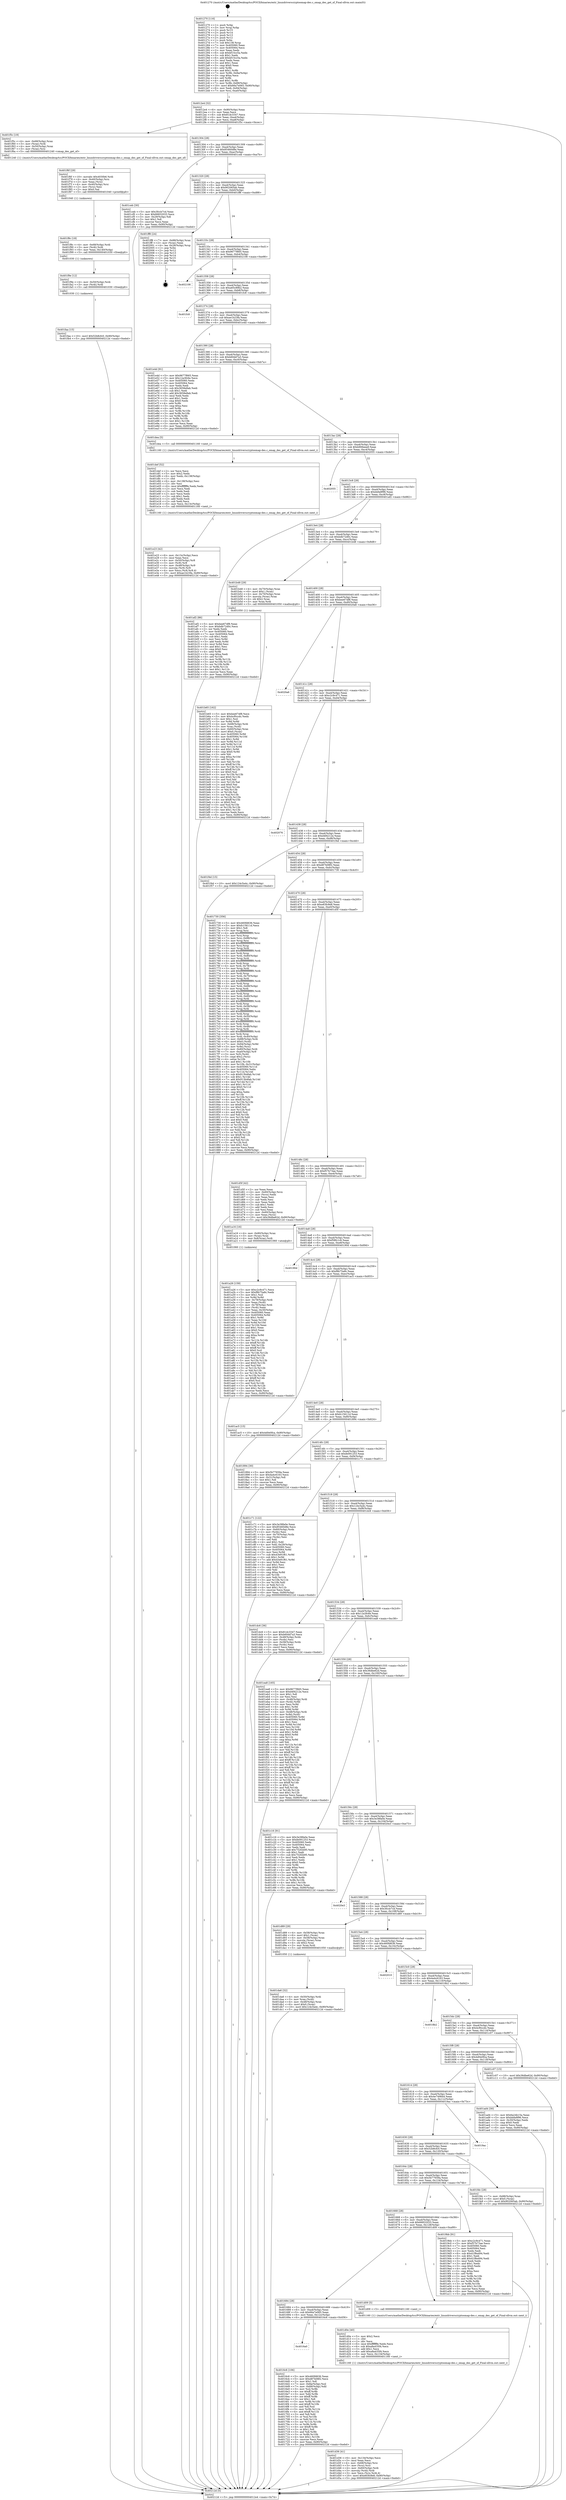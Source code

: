 digraph "0x401270" {
  label = "0x401270 (/mnt/c/Users/mathe/Desktop/tcc/POCII/binaries/extr_linuxdriverscryptoomap-des.c_omap_des_get_of_Final-ollvm.out::main(0))"
  labelloc = "t"
  node[shape=record]

  Entry [label="",width=0.3,height=0.3,shape=circle,fillcolor=black,style=filled]
  "0x4012e4" [label="{
     0x4012e4 [32]\l
     | [instrs]\l
     &nbsp;&nbsp;0x4012e4 \<+6\>: mov -0x90(%rbp),%eax\l
     &nbsp;&nbsp;0x4012ea \<+2\>: mov %eax,%ecx\l
     &nbsp;&nbsp;0x4012ec \<+6\>: sub $0x81dc3347,%ecx\l
     &nbsp;&nbsp;0x4012f2 \<+6\>: mov %eax,-0xa4(%rbp)\l
     &nbsp;&nbsp;0x4012f8 \<+6\>: mov %ecx,-0xa8(%rbp)\l
     &nbsp;&nbsp;0x4012fe \<+6\>: je 0000000000401f5c \<main+0xcec\>\l
  }"]
  "0x401f5c" [label="{
     0x401f5c [19]\l
     | [instrs]\l
     &nbsp;&nbsp;0x401f5c \<+4\>: mov -0x68(%rbp),%rax\l
     &nbsp;&nbsp;0x401f60 \<+3\>: mov (%rax),%rdi\l
     &nbsp;&nbsp;0x401f63 \<+4\>: mov -0x50(%rbp),%rax\l
     &nbsp;&nbsp;0x401f67 \<+3\>: mov (%rax),%rsi\l
     &nbsp;&nbsp;0x401f6a \<+5\>: call 0000000000401240 \<omap_des_get_of\>\l
     | [calls]\l
     &nbsp;&nbsp;0x401240 \{1\} (/mnt/c/Users/mathe/Desktop/tcc/POCII/binaries/extr_linuxdriverscryptoomap-des.c_omap_des_get_of_Final-ollvm.out::omap_des_get_of)\l
  }"]
  "0x401304" [label="{
     0x401304 [28]\l
     | [instrs]\l
     &nbsp;&nbsp;0x401304 \<+5\>: jmp 0000000000401309 \<main+0x99\>\l
     &nbsp;&nbsp;0x401309 \<+6\>: mov -0xa4(%rbp),%eax\l
     &nbsp;&nbsp;0x40130f \<+5\>: sub $0x85460d8e,%eax\l
     &nbsp;&nbsp;0x401314 \<+6\>: mov %eax,-0xac(%rbp)\l
     &nbsp;&nbsp;0x40131a \<+6\>: je 0000000000401ceb \<main+0xa7b\>\l
  }"]
  Exit [label="",width=0.3,height=0.3,shape=circle,fillcolor=black,style=filled,peripheries=2]
  "0x401ceb" [label="{
     0x401ceb [30]\l
     | [instrs]\l
     &nbsp;&nbsp;0x401ceb \<+5\>: mov $0x3fccb7cd,%eax\l
     &nbsp;&nbsp;0x401cf0 \<+5\>: mov $0x66832033,%ecx\l
     &nbsp;&nbsp;0x401cf5 \<+3\>: mov -0x29(%rbp),%dl\l
     &nbsp;&nbsp;0x401cf8 \<+3\>: test $0x1,%dl\l
     &nbsp;&nbsp;0x401cfb \<+3\>: cmovne %ecx,%eax\l
     &nbsp;&nbsp;0x401cfe \<+6\>: mov %eax,-0x90(%rbp)\l
     &nbsp;&nbsp;0x401d04 \<+5\>: jmp 000000000040212d \<main+0xebd\>\l
  }"]
  "0x401320" [label="{
     0x401320 [28]\l
     | [instrs]\l
     &nbsp;&nbsp;0x401320 \<+5\>: jmp 0000000000401325 \<main+0xb5\>\l
     &nbsp;&nbsp;0x401325 \<+6\>: mov -0xa4(%rbp),%eax\l
     &nbsp;&nbsp;0x40132b \<+5\>: sub $0x902065ab,%eax\l
     &nbsp;&nbsp;0x401330 \<+6\>: mov %eax,-0xb0(%rbp)\l
     &nbsp;&nbsp;0x401336 \<+6\>: je 0000000000401ff8 \<main+0xd88\>\l
  }"]
  "0x401faa" [label="{
     0x401faa [15]\l
     | [instrs]\l
     &nbsp;&nbsp;0x401faa \<+10\>: movl $0x52b8cfc0,-0x90(%rbp)\l
     &nbsp;&nbsp;0x401fb4 \<+5\>: jmp 000000000040212d \<main+0xebd\>\l
  }"]
  "0x401ff8" [label="{
     0x401ff8 [24]\l
     | [instrs]\l
     &nbsp;&nbsp;0x401ff8 \<+7\>: mov -0x88(%rbp),%rax\l
     &nbsp;&nbsp;0x401fff \<+2\>: mov (%rax),%eax\l
     &nbsp;&nbsp;0x402001 \<+4\>: lea -0x28(%rbp),%rsp\l
     &nbsp;&nbsp;0x402005 \<+1\>: pop %rbx\l
     &nbsp;&nbsp;0x402006 \<+2\>: pop %r12\l
     &nbsp;&nbsp;0x402008 \<+2\>: pop %r13\l
     &nbsp;&nbsp;0x40200a \<+2\>: pop %r14\l
     &nbsp;&nbsp;0x40200c \<+2\>: pop %r15\l
     &nbsp;&nbsp;0x40200e \<+1\>: pop %rbp\l
     &nbsp;&nbsp;0x40200f \<+1\>: ret\l
  }"]
  "0x40133c" [label="{
     0x40133c [28]\l
     | [instrs]\l
     &nbsp;&nbsp;0x40133c \<+5\>: jmp 0000000000401341 \<main+0xd1\>\l
     &nbsp;&nbsp;0x401341 \<+6\>: mov -0xa4(%rbp),%eax\l
     &nbsp;&nbsp;0x401347 \<+5\>: sub $0x9677f665,%eax\l
     &nbsp;&nbsp;0x40134c \<+6\>: mov %eax,-0xb4(%rbp)\l
     &nbsp;&nbsp;0x401352 \<+6\>: je 0000000000402108 \<main+0xe98\>\l
  }"]
  "0x401f9e" [label="{
     0x401f9e [12]\l
     | [instrs]\l
     &nbsp;&nbsp;0x401f9e \<+4\>: mov -0x50(%rbp),%rdi\l
     &nbsp;&nbsp;0x401fa2 \<+3\>: mov (%rdi),%rdi\l
     &nbsp;&nbsp;0x401fa5 \<+5\>: call 0000000000401030 \<free@plt\>\l
     | [calls]\l
     &nbsp;&nbsp;0x401030 \{1\} (unknown)\l
  }"]
  "0x402108" [label="{
     0x402108\l
  }", style=dashed]
  "0x401358" [label="{
     0x401358 [28]\l
     | [instrs]\l
     &nbsp;&nbsp;0x401358 \<+5\>: jmp 000000000040135d \<main+0xed\>\l
     &nbsp;&nbsp;0x40135d \<+6\>: mov -0xa4(%rbp),%eax\l
     &nbsp;&nbsp;0x401363 \<+5\>: sub $0xa65c89b2,%eax\l
     &nbsp;&nbsp;0x401368 \<+6\>: mov %eax,-0xb8(%rbp)\l
     &nbsp;&nbsp;0x40136e \<+6\>: je 0000000000401fc8 \<main+0xd58\>\l
  }"]
  "0x401f8c" [label="{
     0x401f8c [18]\l
     | [instrs]\l
     &nbsp;&nbsp;0x401f8c \<+4\>: mov -0x68(%rbp),%rdi\l
     &nbsp;&nbsp;0x401f90 \<+3\>: mov (%rdi),%rdi\l
     &nbsp;&nbsp;0x401f93 \<+6\>: mov %eax,-0x140(%rbp)\l
     &nbsp;&nbsp;0x401f99 \<+5\>: call 0000000000401030 \<free@plt\>\l
     | [calls]\l
     &nbsp;&nbsp;0x401030 \{1\} (unknown)\l
  }"]
  "0x401fc8" [label="{
     0x401fc8\l
  }", style=dashed]
  "0x401374" [label="{
     0x401374 [28]\l
     | [instrs]\l
     &nbsp;&nbsp;0x401374 \<+5\>: jmp 0000000000401379 \<main+0x109\>\l
     &nbsp;&nbsp;0x401379 \<+6\>: mov -0xa4(%rbp),%eax\l
     &nbsp;&nbsp;0x40137f \<+5\>: sub $0xae1b23fa,%eax\l
     &nbsp;&nbsp;0x401384 \<+6\>: mov %eax,-0xbc(%rbp)\l
     &nbsp;&nbsp;0x40138a \<+6\>: je 0000000000401e4d \<main+0xbdd\>\l
  }"]
  "0x401f6f" [label="{
     0x401f6f [29]\l
     | [instrs]\l
     &nbsp;&nbsp;0x401f6f \<+10\>: movabs $0x4030b6,%rdi\l
     &nbsp;&nbsp;0x401f79 \<+4\>: mov -0x40(%rbp),%rsi\l
     &nbsp;&nbsp;0x401f7d \<+2\>: mov %eax,(%rsi)\l
     &nbsp;&nbsp;0x401f7f \<+4\>: mov -0x40(%rbp),%rsi\l
     &nbsp;&nbsp;0x401f83 \<+2\>: mov (%rsi),%esi\l
     &nbsp;&nbsp;0x401f85 \<+2\>: mov $0x0,%al\l
     &nbsp;&nbsp;0x401f87 \<+5\>: call 0000000000401040 \<printf@plt\>\l
     | [calls]\l
     &nbsp;&nbsp;0x401040 \{1\} (unknown)\l
  }"]
  "0x401e4d" [label="{
     0x401e4d [91]\l
     | [instrs]\l
     &nbsp;&nbsp;0x401e4d \<+5\>: mov $0x9677f665,%eax\l
     &nbsp;&nbsp;0x401e52 \<+5\>: mov $0x12a3fc6e,%ecx\l
     &nbsp;&nbsp;0x401e57 \<+7\>: mov 0x405060,%edx\l
     &nbsp;&nbsp;0x401e5e \<+7\>: mov 0x405064,%esi\l
     &nbsp;&nbsp;0x401e65 \<+2\>: mov %edx,%edi\l
     &nbsp;&nbsp;0x401e67 \<+6\>: sub $0x3658e8ab,%edi\l
     &nbsp;&nbsp;0x401e6d \<+3\>: sub $0x1,%edi\l
     &nbsp;&nbsp;0x401e70 \<+6\>: add $0x3658e8ab,%edi\l
     &nbsp;&nbsp;0x401e76 \<+3\>: imul %edi,%edx\l
     &nbsp;&nbsp;0x401e79 \<+3\>: and $0x1,%edx\l
     &nbsp;&nbsp;0x401e7c \<+3\>: cmp $0x0,%edx\l
     &nbsp;&nbsp;0x401e7f \<+4\>: sete %r8b\l
     &nbsp;&nbsp;0x401e83 \<+3\>: cmp $0xa,%esi\l
     &nbsp;&nbsp;0x401e86 \<+4\>: setl %r9b\l
     &nbsp;&nbsp;0x401e8a \<+3\>: mov %r8b,%r10b\l
     &nbsp;&nbsp;0x401e8d \<+3\>: and %r9b,%r10b\l
     &nbsp;&nbsp;0x401e90 \<+3\>: xor %r9b,%r8b\l
     &nbsp;&nbsp;0x401e93 \<+3\>: or %r8b,%r10b\l
     &nbsp;&nbsp;0x401e96 \<+4\>: test $0x1,%r10b\l
     &nbsp;&nbsp;0x401e9a \<+3\>: cmovne %ecx,%eax\l
     &nbsp;&nbsp;0x401e9d \<+6\>: mov %eax,-0x90(%rbp)\l
     &nbsp;&nbsp;0x401ea3 \<+5\>: jmp 000000000040212d \<main+0xebd\>\l
  }"]
  "0x401390" [label="{
     0x401390 [28]\l
     | [instrs]\l
     &nbsp;&nbsp;0x401390 \<+5\>: jmp 0000000000401395 \<main+0x125\>\l
     &nbsp;&nbsp;0x401395 \<+6\>: mov -0xa4(%rbp),%eax\l
     &nbsp;&nbsp;0x40139b \<+5\>: sub $0xb60dd7a3,%eax\l
     &nbsp;&nbsp;0x4013a0 \<+6\>: mov %eax,-0xc0(%rbp)\l
     &nbsp;&nbsp;0x4013a6 \<+6\>: je 0000000000401dea \<main+0xb7a\>\l
  }"]
  "0x401e23" [label="{
     0x401e23 [42]\l
     | [instrs]\l
     &nbsp;&nbsp;0x401e23 \<+6\>: mov -0x13c(%rbp),%ecx\l
     &nbsp;&nbsp;0x401e29 \<+3\>: imul %eax,%ecx\l
     &nbsp;&nbsp;0x401e2c \<+4\>: mov -0x50(%rbp),%r8\l
     &nbsp;&nbsp;0x401e30 \<+3\>: mov (%r8),%r8\l
     &nbsp;&nbsp;0x401e33 \<+4\>: mov -0x48(%rbp),%r9\l
     &nbsp;&nbsp;0x401e37 \<+3\>: movslq (%r9),%r9\l
     &nbsp;&nbsp;0x401e3a \<+4\>: mov %ecx,(%r8,%r9,4)\l
     &nbsp;&nbsp;0x401e3e \<+10\>: movl $0xae1b23fa,-0x90(%rbp)\l
     &nbsp;&nbsp;0x401e48 \<+5\>: jmp 000000000040212d \<main+0xebd\>\l
  }"]
  "0x401dea" [label="{
     0x401dea [5]\l
     | [instrs]\l
     &nbsp;&nbsp;0x401dea \<+5\>: call 0000000000401160 \<next_i\>\l
     | [calls]\l
     &nbsp;&nbsp;0x401160 \{1\} (/mnt/c/Users/mathe/Desktop/tcc/POCII/binaries/extr_linuxdriverscryptoomap-des.c_omap_des_get_of_Final-ollvm.out::next_i)\l
  }"]
  "0x4013ac" [label="{
     0x4013ac [28]\l
     | [instrs]\l
     &nbsp;&nbsp;0x4013ac \<+5\>: jmp 00000000004013b1 \<main+0x141\>\l
     &nbsp;&nbsp;0x4013b1 \<+6\>: mov -0xa4(%rbp),%eax\l
     &nbsp;&nbsp;0x4013b7 \<+5\>: sub $0xb906eea9,%eax\l
     &nbsp;&nbsp;0x4013bc \<+6\>: mov %eax,-0xc4(%rbp)\l
     &nbsp;&nbsp;0x4013c2 \<+6\>: je 0000000000402055 \<main+0xde5\>\l
  }"]
  "0x401def" [label="{
     0x401def [52]\l
     | [instrs]\l
     &nbsp;&nbsp;0x401def \<+2\>: xor %ecx,%ecx\l
     &nbsp;&nbsp;0x401df1 \<+5\>: mov $0x2,%edx\l
     &nbsp;&nbsp;0x401df6 \<+6\>: mov %edx,-0x138(%rbp)\l
     &nbsp;&nbsp;0x401dfc \<+1\>: cltd\l
     &nbsp;&nbsp;0x401dfd \<+6\>: mov -0x138(%rbp),%esi\l
     &nbsp;&nbsp;0x401e03 \<+2\>: idiv %esi\l
     &nbsp;&nbsp;0x401e05 \<+6\>: imul $0xfffffffe,%edx,%edx\l
     &nbsp;&nbsp;0x401e0b \<+2\>: mov %ecx,%edi\l
     &nbsp;&nbsp;0x401e0d \<+2\>: sub %edx,%edi\l
     &nbsp;&nbsp;0x401e0f \<+2\>: mov %ecx,%edx\l
     &nbsp;&nbsp;0x401e11 \<+3\>: sub $0x1,%edx\l
     &nbsp;&nbsp;0x401e14 \<+2\>: add %edx,%edi\l
     &nbsp;&nbsp;0x401e16 \<+2\>: sub %edi,%ecx\l
     &nbsp;&nbsp;0x401e18 \<+6\>: mov %ecx,-0x13c(%rbp)\l
     &nbsp;&nbsp;0x401e1e \<+5\>: call 0000000000401160 \<next_i\>\l
     | [calls]\l
     &nbsp;&nbsp;0x401160 \{1\} (/mnt/c/Users/mathe/Desktop/tcc/POCII/binaries/extr_linuxdriverscryptoomap-des.c_omap_des_get_of_Final-ollvm.out::next_i)\l
  }"]
  "0x402055" [label="{
     0x402055\l
  }", style=dashed]
  "0x4013c8" [label="{
     0x4013c8 [28]\l
     | [instrs]\l
     &nbsp;&nbsp;0x4013c8 \<+5\>: jmp 00000000004013cd \<main+0x15d\>\l
     &nbsp;&nbsp;0x4013cd \<+6\>: mov -0xa4(%rbp),%eax\l
     &nbsp;&nbsp;0x4013d3 \<+5\>: sub $0xbbfa9f96,%eax\l
     &nbsp;&nbsp;0x4013d8 \<+6\>: mov %eax,-0xc8(%rbp)\l
     &nbsp;&nbsp;0x4013de \<+6\>: je 0000000000401af2 \<main+0x882\>\l
  }"]
  "0x401da6" [label="{
     0x401da6 [32]\l
     | [instrs]\l
     &nbsp;&nbsp;0x401da6 \<+4\>: mov -0x50(%rbp),%rdi\l
     &nbsp;&nbsp;0x401daa \<+3\>: mov %rax,(%rdi)\l
     &nbsp;&nbsp;0x401dad \<+4\>: mov -0x48(%rbp),%rax\l
     &nbsp;&nbsp;0x401db1 \<+6\>: movl $0x0,(%rax)\l
     &nbsp;&nbsp;0x401db7 \<+10\>: movl $0x124c5a4c,-0x90(%rbp)\l
     &nbsp;&nbsp;0x401dc1 \<+5\>: jmp 000000000040212d \<main+0xebd\>\l
  }"]
  "0x401af2" [label="{
     0x401af2 [86]\l
     | [instrs]\l
     &nbsp;&nbsp;0x401af2 \<+5\>: mov $0xbee67df8,%eax\l
     &nbsp;&nbsp;0x401af7 \<+5\>: mov $0xbdb72d0c,%ecx\l
     &nbsp;&nbsp;0x401afc \<+2\>: xor %edx,%edx\l
     &nbsp;&nbsp;0x401afe \<+7\>: mov 0x405060,%esi\l
     &nbsp;&nbsp;0x401b05 \<+7\>: mov 0x405064,%edi\l
     &nbsp;&nbsp;0x401b0c \<+3\>: sub $0x1,%edx\l
     &nbsp;&nbsp;0x401b0f \<+3\>: mov %esi,%r8d\l
     &nbsp;&nbsp;0x401b12 \<+3\>: add %edx,%r8d\l
     &nbsp;&nbsp;0x401b15 \<+4\>: imul %r8d,%esi\l
     &nbsp;&nbsp;0x401b19 \<+3\>: and $0x1,%esi\l
     &nbsp;&nbsp;0x401b1c \<+3\>: cmp $0x0,%esi\l
     &nbsp;&nbsp;0x401b1f \<+4\>: sete %r9b\l
     &nbsp;&nbsp;0x401b23 \<+3\>: cmp $0xa,%edi\l
     &nbsp;&nbsp;0x401b26 \<+4\>: setl %r10b\l
     &nbsp;&nbsp;0x401b2a \<+3\>: mov %r9b,%r11b\l
     &nbsp;&nbsp;0x401b2d \<+3\>: and %r10b,%r11b\l
     &nbsp;&nbsp;0x401b30 \<+3\>: xor %r10b,%r9b\l
     &nbsp;&nbsp;0x401b33 \<+3\>: or %r9b,%r11b\l
     &nbsp;&nbsp;0x401b36 \<+4\>: test $0x1,%r11b\l
     &nbsp;&nbsp;0x401b3a \<+3\>: cmovne %ecx,%eax\l
     &nbsp;&nbsp;0x401b3d \<+6\>: mov %eax,-0x90(%rbp)\l
     &nbsp;&nbsp;0x401b43 \<+5\>: jmp 000000000040212d \<main+0xebd\>\l
  }"]
  "0x4013e4" [label="{
     0x4013e4 [28]\l
     | [instrs]\l
     &nbsp;&nbsp;0x4013e4 \<+5\>: jmp 00000000004013e9 \<main+0x179\>\l
     &nbsp;&nbsp;0x4013e9 \<+6\>: mov -0xa4(%rbp),%eax\l
     &nbsp;&nbsp;0x4013ef \<+5\>: sub $0xbdb72d0c,%eax\l
     &nbsp;&nbsp;0x4013f4 \<+6\>: mov %eax,-0xcc(%rbp)\l
     &nbsp;&nbsp;0x4013fa \<+6\>: je 0000000000401b48 \<main+0x8d8\>\l
  }"]
  "0x401d36" [label="{
     0x401d36 [41]\l
     | [instrs]\l
     &nbsp;&nbsp;0x401d36 \<+6\>: mov -0x134(%rbp),%ecx\l
     &nbsp;&nbsp;0x401d3c \<+3\>: imul %eax,%ecx\l
     &nbsp;&nbsp;0x401d3f \<+4\>: mov -0x68(%rbp),%rsi\l
     &nbsp;&nbsp;0x401d43 \<+3\>: mov (%rsi),%rsi\l
     &nbsp;&nbsp;0x401d46 \<+4\>: mov -0x60(%rbp),%rdi\l
     &nbsp;&nbsp;0x401d4a \<+3\>: movslq (%rdi),%rdi\l
     &nbsp;&nbsp;0x401d4d \<+3\>: mov %ecx,(%rsi,%rdi,4)\l
     &nbsp;&nbsp;0x401d50 \<+10\>: movl $0xe83fc8e8,-0x90(%rbp)\l
     &nbsp;&nbsp;0x401d5a \<+5\>: jmp 000000000040212d \<main+0xebd\>\l
  }"]
  "0x401b48" [label="{
     0x401b48 [29]\l
     | [instrs]\l
     &nbsp;&nbsp;0x401b48 \<+4\>: mov -0x70(%rbp),%rax\l
     &nbsp;&nbsp;0x401b4c \<+6\>: movl $0x1,(%rax)\l
     &nbsp;&nbsp;0x401b52 \<+4\>: mov -0x70(%rbp),%rax\l
     &nbsp;&nbsp;0x401b56 \<+3\>: movslq (%rax),%rax\l
     &nbsp;&nbsp;0x401b59 \<+4\>: shl $0x2,%rax\l
     &nbsp;&nbsp;0x401b5d \<+3\>: mov %rax,%rdi\l
     &nbsp;&nbsp;0x401b60 \<+5\>: call 0000000000401050 \<malloc@plt\>\l
     | [calls]\l
     &nbsp;&nbsp;0x401050 \{1\} (unknown)\l
  }"]
  "0x401400" [label="{
     0x401400 [28]\l
     | [instrs]\l
     &nbsp;&nbsp;0x401400 \<+5\>: jmp 0000000000401405 \<main+0x195\>\l
     &nbsp;&nbsp;0x401405 \<+6\>: mov -0xa4(%rbp),%eax\l
     &nbsp;&nbsp;0x40140b \<+5\>: sub $0xbee67df8,%eax\l
     &nbsp;&nbsp;0x401410 \<+6\>: mov %eax,-0xd0(%rbp)\l
     &nbsp;&nbsp;0x401416 \<+6\>: je 00000000004020a6 \<main+0xe36\>\l
  }"]
  "0x401d0e" [label="{
     0x401d0e [40]\l
     | [instrs]\l
     &nbsp;&nbsp;0x401d0e \<+5\>: mov $0x2,%ecx\l
     &nbsp;&nbsp;0x401d13 \<+1\>: cltd\l
     &nbsp;&nbsp;0x401d14 \<+2\>: idiv %ecx\l
     &nbsp;&nbsp;0x401d16 \<+6\>: imul $0xfffffffe,%edx,%ecx\l
     &nbsp;&nbsp;0x401d1c \<+6\>: sub $0xa8a435f4,%ecx\l
     &nbsp;&nbsp;0x401d22 \<+3\>: add $0x1,%ecx\l
     &nbsp;&nbsp;0x401d25 \<+6\>: add $0xa8a435f4,%ecx\l
     &nbsp;&nbsp;0x401d2b \<+6\>: mov %ecx,-0x134(%rbp)\l
     &nbsp;&nbsp;0x401d31 \<+5\>: call 0000000000401160 \<next_i\>\l
     | [calls]\l
     &nbsp;&nbsp;0x401160 \{1\} (/mnt/c/Users/mathe/Desktop/tcc/POCII/binaries/extr_linuxdriverscryptoomap-des.c_omap_des_get_of_Final-ollvm.out::next_i)\l
  }"]
  "0x4020a6" [label="{
     0x4020a6\l
  }", style=dashed]
  "0x40141c" [label="{
     0x40141c [28]\l
     | [instrs]\l
     &nbsp;&nbsp;0x40141c \<+5\>: jmp 0000000000401421 \<main+0x1b1\>\l
     &nbsp;&nbsp;0x401421 \<+6\>: mov -0xa4(%rbp),%eax\l
     &nbsp;&nbsp;0x401427 \<+5\>: sub $0xc2c9c471,%eax\l
     &nbsp;&nbsp;0x40142c \<+6\>: mov %eax,-0xd4(%rbp)\l
     &nbsp;&nbsp;0x401432 \<+6\>: je 0000000000402076 \<main+0xe06\>\l
  }"]
  "0x401b65" [label="{
     0x401b65 [162]\l
     | [instrs]\l
     &nbsp;&nbsp;0x401b65 \<+5\>: mov $0xbee67df8,%ecx\l
     &nbsp;&nbsp;0x401b6a \<+5\>: mov $0x4cf0ccdc,%edx\l
     &nbsp;&nbsp;0x401b6f \<+3\>: mov $0x1,%sil\l
     &nbsp;&nbsp;0x401b72 \<+3\>: xor %r8d,%r8d\l
     &nbsp;&nbsp;0x401b75 \<+4\>: mov -0x68(%rbp),%rdi\l
     &nbsp;&nbsp;0x401b79 \<+3\>: mov %rax,(%rdi)\l
     &nbsp;&nbsp;0x401b7c \<+4\>: mov -0x60(%rbp),%rax\l
     &nbsp;&nbsp;0x401b80 \<+6\>: movl $0x0,(%rax)\l
     &nbsp;&nbsp;0x401b86 \<+8\>: mov 0x405060,%r9d\l
     &nbsp;&nbsp;0x401b8e \<+8\>: mov 0x405064,%r10d\l
     &nbsp;&nbsp;0x401b96 \<+4\>: sub $0x1,%r8d\l
     &nbsp;&nbsp;0x401b9a \<+3\>: mov %r9d,%r11d\l
     &nbsp;&nbsp;0x401b9d \<+3\>: add %r8d,%r11d\l
     &nbsp;&nbsp;0x401ba0 \<+4\>: imul %r11d,%r9d\l
     &nbsp;&nbsp;0x401ba4 \<+4\>: and $0x1,%r9d\l
     &nbsp;&nbsp;0x401ba8 \<+4\>: cmp $0x0,%r9d\l
     &nbsp;&nbsp;0x401bac \<+3\>: sete %bl\l
     &nbsp;&nbsp;0x401baf \<+4\>: cmp $0xa,%r10d\l
     &nbsp;&nbsp;0x401bb3 \<+4\>: setl %r14b\l
     &nbsp;&nbsp;0x401bb7 \<+3\>: mov %bl,%r15b\l
     &nbsp;&nbsp;0x401bba \<+4\>: xor $0xff,%r15b\l
     &nbsp;&nbsp;0x401bbe \<+3\>: mov %r14b,%r12b\l
     &nbsp;&nbsp;0x401bc1 \<+4\>: xor $0xff,%r12b\l
     &nbsp;&nbsp;0x401bc5 \<+4\>: xor $0x0,%sil\l
     &nbsp;&nbsp;0x401bc9 \<+3\>: mov %r15b,%r13b\l
     &nbsp;&nbsp;0x401bcc \<+4\>: and $0x0,%r13b\l
     &nbsp;&nbsp;0x401bd0 \<+3\>: and %sil,%bl\l
     &nbsp;&nbsp;0x401bd3 \<+3\>: mov %r12b,%al\l
     &nbsp;&nbsp;0x401bd6 \<+2\>: and $0x0,%al\l
     &nbsp;&nbsp;0x401bd8 \<+3\>: and %sil,%r14b\l
     &nbsp;&nbsp;0x401bdb \<+3\>: or %bl,%r13b\l
     &nbsp;&nbsp;0x401bde \<+3\>: or %r14b,%al\l
     &nbsp;&nbsp;0x401be1 \<+3\>: xor %al,%r13b\l
     &nbsp;&nbsp;0x401be4 \<+3\>: or %r12b,%r15b\l
     &nbsp;&nbsp;0x401be7 \<+4\>: xor $0xff,%r15b\l
     &nbsp;&nbsp;0x401beb \<+4\>: or $0x0,%sil\l
     &nbsp;&nbsp;0x401bef \<+3\>: and %sil,%r15b\l
     &nbsp;&nbsp;0x401bf2 \<+3\>: or %r15b,%r13b\l
     &nbsp;&nbsp;0x401bf5 \<+4\>: test $0x1,%r13b\l
     &nbsp;&nbsp;0x401bf9 \<+3\>: cmovne %edx,%ecx\l
     &nbsp;&nbsp;0x401bfc \<+6\>: mov %ecx,-0x90(%rbp)\l
     &nbsp;&nbsp;0x401c02 \<+5\>: jmp 000000000040212d \<main+0xebd\>\l
  }"]
  "0x402076" [label="{
     0x402076\l
  }", style=dashed]
  "0x401438" [label="{
     0x401438 [28]\l
     | [instrs]\l
     &nbsp;&nbsp;0x401438 \<+5\>: jmp 000000000040143d \<main+0x1cd\>\l
     &nbsp;&nbsp;0x40143d \<+6\>: mov -0xa4(%rbp),%eax\l
     &nbsp;&nbsp;0x401443 \<+5\>: sub $0xd4f4212e,%eax\l
     &nbsp;&nbsp;0x401448 \<+6\>: mov %eax,-0xd8(%rbp)\l
     &nbsp;&nbsp;0x40144e \<+6\>: je 0000000000401f4d \<main+0xcdd\>\l
  }"]
  "0x401a26" [label="{
     0x401a26 [159]\l
     | [instrs]\l
     &nbsp;&nbsp;0x401a26 \<+5\>: mov $0xc2c9c471,%ecx\l
     &nbsp;&nbsp;0x401a2b \<+5\>: mov $0xf8b75a8c,%edx\l
     &nbsp;&nbsp;0x401a30 \<+3\>: mov $0x1,%sil\l
     &nbsp;&nbsp;0x401a33 \<+3\>: xor %r8d,%r8d\l
     &nbsp;&nbsp;0x401a36 \<+4\>: mov -0x78(%rbp),%rdi\l
     &nbsp;&nbsp;0x401a3a \<+2\>: mov %eax,(%rdi)\l
     &nbsp;&nbsp;0x401a3c \<+4\>: mov -0x78(%rbp),%rdi\l
     &nbsp;&nbsp;0x401a40 \<+2\>: mov (%rdi),%eax\l
     &nbsp;&nbsp;0x401a42 \<+3\>: mov %eax,-0x30(%rbp)\l
     &nbsp;&nbsp;0x401a45 \<+7\>: mov 0x405060,%eax\l
     &nbsp;&nbsp;0x401a4c \<+8\>: mov 0x405064,%r9d\l
     &nbsp;&nbsp;0x401a54 \<+4\>: sub $0x1,%r8d\l
     &nbsp;&nbsp;0x401a58 \<+3\>: mov %eax,%r10d\l
     &nbsp;&nbsp;0x401a5b \<+3\>: add %r8d,%r10d\l
     &nbsp;&nbsp;0x401a5e \<+4\>: imul %r10d,%eax\l
     &nbsp;&nbsp;0x401a62 \<+3\>: and $0x1,%eax\l
     &nbsp;&nbsp;0x401a65 \<+3\>: cmp $0x0,%eax\l
     &nbsp;&nbsp;0x401a68 \<+4\>: sete %r11b\l
     &nbsp;&nbsp;0x401a6c \<+4\>: cmp $0xa,%r9d\l
     &nbsp;&nbsp;0x401a70 \<+3\>: setl %bl\l
     &nbsp;&nbsp;0x401a73 \<+3\>: mov %r11b,%r14b\l
     &nbsp;&nbsp;0x401a76 \<+4\>: xor $0xff,%r14b\l
     &nbsp;&nbsp;0x401a7a \<+3\>: mov %bl,%r15b\l
     &nbsp;&nbsp;0x401a7d \<+4\>: xor $0xff,%r15b\l
     &nbsp;&nbsp;0x401a81 \<+4\>: xor $0x0,%sil\l
     &nbsp;&nbsp;0x401a85 \<+3\>: mov %r14b,%r12b\l
     &nbsp;&nbsp;0x401a88 \<+4\>: and $0x0,%r12b\l
     &nbsp;&nbsp;0x401a8c \<+3\>: and %sil,%r11b\l
     &nbsp;&nbsp;0x401a8f \<+3\>: mov %r15b,%r13b\l
     &nbsp;&nbsp;0x401a92 \<+4\>: and $0x0,%r13b\l
     &nbsp;&nbsp;0x401a96 \<+3\>: and %sil,%bl\l
     &nbsp;&nbsp;0x401a99 \<+3\>: or %r11b,%r12b\l
     &nbsp;&nbsp;0x401a9c \<+3\>: or %bl,%r13b\l
     &nbsp;&nbsp;0x401a9f \<+3\>: xor %r13b,%r12b\l
     &nbsp;&nbsp;0x401aa2 \<+3\>: or %r15b,%r14b\l
     &nbsp;&nbsp;0x401aa5 \<+4\>: xor $0xff,%r14b\l
     &nbsp;&nbsp;0x401aa9 \<+4\>: or $0x0,%sil\l
     &nbsp;&nbsp;0x401aad \<+3\>: and %sil,%r14b\l
     &nbsp;&nbsp;0x401ab0 \<+3\>: or %r14b,%r12b\l
     &nbsp;&nbsp;0x401ab3 \<+4\>: test $0x1,%r12b\l
     &nbsp;&nbsp;0x401ab7 \<+3\>: cmovne %edx,%ecx\l
     &nbsp;&nbsp;0x401aba \<+6\>: mov %ecx,-0x90(%rbp)\l
     &nbsp;&nbsp;0x401ac0 \<+5\>: jmp 000000000040212d \<main+0xebd\>\l
  }"]
  "0x401f4d" [label="{
     0x401f4d [15]\l
     | [instrs]\l
     &nbsp;&nbsp;0x401f4d \<+10\>: movl $0x124c5a4c,-0x90(%rbp)\l
     &nbsp;&nbsp;0x401f57 \<+5\>: jmp 000000000040212d \<main+0xebd\>\l
  }"]
  "0x401454" [label="{
     0x401454 [28]\l
     | [instrs]\l
     &nbsp;&nbsp;0x401454 \<+5\>: jmp 0000000000401459 \<main+0x1e9\>\l
     &nbsp;&nbsp;0x401459 \<+6\>: mov -0xa4(%rbp),%eax\l
     &nbsp;&nbsp;0x40145f \<+5\>: sub $0xd87b08f2,%eax\l
     &nbsp;&nbsp;0x401464 \<+6\>: mov %eax,-0xdc(%rbp)\l
     &nbsp;&nbsp;0x40146a \<+6\>: je 0000000000401730 \<main+0x4c0\>\l
  }"]
  "0x401270" [label="{
     0x401270 [116]\l
     | [instrs]\l
     &nbsp;&nbsp;0x401270 \<+1\>: push %rbp\l
     &nbsp;&nbsp;0x401271 \<+3\>: mov %rsp,%rbp\l
     &nbsp;&nbsp;0x401274 \<+2\>: push %r15\l
     &nbsp;&nbsp;0x401276 \<+2\>: push %r14\l
     &nbsp;&nbsp;0x401278 \<+2\>: push %r13\l
     &nbsp;&nbsp;0x40127a \<+2\>: push %r12\l
     &nbsp;&nbsp;0x40127c \<+1\>: push %rbx\l
     &nbsp;&nbsp;0x40127d \<+7\>: sub $0x138,%rsp\l
     &nbsp;&nbsp;0x401284 \<+7\>: mov 0x405060,%eax\l
     &nbsp;&nbsp;0x40128b \<+7\>: mov 0x405064,%ecx\l
     &nbsp;&nbsp;0x401292 \<+2\>: mov %eax,%edx\l
     &nbsp;&nbsp;0x401294 \<+6\>: sub $0xbf15cc5a,%edx\l
     &nbsp;&nbsp;0x40129a \<+3\>: sub $0x1,%edx\l
     &nbsp;&nbsp;0x40129d \<+6\>: add $0xbf15cc5a,%edx\l
     &nbsp;&nbsp;0x4012a3 \<+3\>: imul %edx,%eax\l
     &nbsp;&nbsp;0x4012a6 \<+3\>: and $0x1,%eax\l
     &nbsp;&nbsp;0x4012a9 \<+3\>: cmp $0x0,%eax\l
     &nbsp;&nbsp;0x4012ac \<+4\>: sete %r8b\l
     &nbsp;&nbsp;0x4012b0 \<+4\>: and $0x1,%r8b\l
     &nbsp;&nbsp;0x4012b4 \<+7\>: mov %r8b,-0x8a(%rbp)\l
     &nbsp;&nbsp;0x4012bb \<+3\>: cmp $0xa,%ecx\l
     &nbsp;&nbsp;0x4012be \<+4\>: setl %r8b\l
     &nbsp;&nbsp;0x4012c2 \<+4\>: and $0x1,%r8b\l
     &nbsp;&nbsp;0x4012c6 \<+7\>: mov %r8b,-0x89(%rbp)\l
     &nbsp;&nbsp;0x4012cd \<+10\>: movl $0x66a7e065,-0x90(%rbp)\l
     &nbsp;&nbsp;0x4012d7 \<+6\>: mov %edi,-0x94(%rbp)\l
     &nbsp;&nbsp;0x4012dd \<+7\>: mov %rsi,-0xa0(%rbp)\l
  }"]
  "0x401730" [label="{
     0x401730 [356]\l
     | [instrs]\l
     &nbsp;&nbsp;0x401730 \<+5\>: mov $0x460fd636,%eax\l
     &nbsp;&nbsp;0x401735 \<+5\>: mov $0xfc15611d,%ecx\l
     &nbsp;&nbsp;0x40173a \<+2\>: mov $0x1,%dl\l
     &nbsp;&nbsp;0x40173c \<+3\>: mov %rsp,%rsi\l
     &nbsp;&nbsp;0x40173f \<+4\>: add $0xfffffffffffffff0,%rsi\l
     &nbsp;&nbsp;0x401743 \<+3\>: mov %rsi,%rsp\l
     &nbsp;&nbsp;0x401746 \<+7\>: mov %rsi,-0x88(%rbp)\l
     &nbsp;&nbsp;0x40174d \<+3\>: mov %rsp,%rsi\l
     &nbsp;&nbsp;0x401750 \<+4\>: add $0xfffffffffffffff0,%rsi\l
     &nbsp;&nbsp;0x401754 \<+3\>: mov %rsi,%rsp\l
     &nbsp;&nbsp;0x401757 \<+3\>: mov %rsp,%rdi\l
     &nbsp;&nbsp;0x40175a \<+4\>: add $0xfffffffffffffff0,%rdi\l
     &nbsp;&nbsp;0x40175e \<+3\>: mov %rdi,%rsp\l
     &nbsp;&nbsp;0x401761 \<+4\>: mov %rdi,-0x80(%rbp)\l
     &nbsp;&nbsp;0x401765 \<+3\>: mov %rsp,%rdi\l
     &nbsp;&nbsp;0x401768 \<+4\>: add $0xfffffffffffffff0,%rdi\l
     &nbsp;&nbsp;0x40176c \<+3\>: mov %rdi,%rsp\l
     &nbsp;&nbsp;0x40176f \<+4\>: mov %rdi,-0x78(%rbp)\l
     &nbsp;&nbsp;0x401773 \<+3\>: mov %rsp,%rdi\l
     &nbsp;&nbsp;0x401776 \<+4\>: add $0xfffffffffffffff0,%rdi\l
     &nbsp;&nbsp;0x40177a \<+3\>: mov %rdi,%rsp\l
     &nbsp;&nbsp;0x40177d \<+4\>: mov %rdi,-0x70(%rbp)\l
     &nbsp;&nbsp;0x401781 \<+3\>: mov %rsp,%rdi\l
     &nbsp;&nbsp;0x401784 \<+4\>: add $0xfffffffffffffff0,%rdi\l
     &nbsp;&nbsp;0x401788 \<+3\>: mov %rdi,%rsp\l
     &nbsp;&nbsp;0x40178b \<+4\>: mov %rdi,-0x68(%rbp)\l
     &nbsp;&nbsp;0x40178f \<+3\>: mov %rsp,%rdi\l
     &nbsp;&nbsp;0x401792 \<+4\>: add $0xfffffffffffffff0,%rdi\l
     &nbsp;&nbsp;0x401796 \<+3\>: mov %rdi,%rsp\l
     &nbsp;&nbsp;0x401799 \<+4\>: mov %rdi,-0x60(%rbp)\l
     &nbsp;&nbsp;0x40179d \<+3\>: mov %rsp,%rdi\l
     &nbsp;&nbsp;0x4017a0 \<+4\>: add $0xfffffffffffffff0,%rdi\l
     &nbsp;&nbsp;0x4017a4 \<+3\>: mov %rdi,%rsp\l
     &nbsp;&nbsp;0x4017a7 \<+4\>: mov %rdi,-0x58(%rbp)\l
     &nbsp;&nbsp;0x4017ab \<+3\>: mov %rsp,%rdi\l
     &nbsp;&nbsp;0x4017ae \<+4\>: add $0xfffffffffffffff0,%rdi\l
     &nbsp;&nbsp;0x4017b2 \<+3\>: mov %rdi,%rsp\l
     &nbsp;&nbsp;0x4017b5 \<+4\>: mov %rdi,-0x50(%rbp)\l
     &nbsp;&nbsp;0x4017b9 \<+3\>: mov %rsp,%rdi\l
     &nbsp;&nbsp;0x4017bc \<+4\>: add $0xfffffffffffffff0,%rdi\l
     &nbsp;&nbsp;0x4017c0 \<+3\>: mov %rdi,%rsp\l
     &nbsp;&nbsp;0x4017c3 \<+4\>: mov %rdi,-0x48(%rbp)\l
     &nbsp;&nbsp;0x4017c7 \<+3\>: mov %rsp,%rdi\l
     &nbsp;&nbsp;0x4017ca \<+4\>: add $0xfffffffffffffff0,%rdi\l
     &nbsp;&nbsp;0x4017ce \<+3\>: mov %rdi,%rsp\l
     &nbsp;&nbsp;0x4017d1 \<+4\>: mov %rdi,-0x40(%rbp)\l
     &nbsp;&nbsp;0x4017d5 \<+7\>: mov -0x88(%rbp),%rdi\l
     &nbsp;&nbsp;0x4017dc \<+6\>: movl $0x0,(%rdi)\l
     &nbsp;&nbsp;0x4017e2 \<+7\>: mov -0x94(%rbp),%r8d\l
     &nbsp;&nbsp;0x4017e9 \<+3\>: mov %r8d,(%rsi)\l
     &nbsp;&nbsp;0x4017ec \<+4\>: mov -0x80(%rbp),%rdi\l
     &nbsp;&nbsp;0x4017f0 \<+7\>: mov -0xa0(%rbp),%r9\l
     &nbsp;&nbsp;0x4017f7 \<+3\>: mov %r9,(%rdi)\l
     &nbsp;&nbsp;0x4017fa \<+3\>: cmpl $0x2,(%rsi)\l
     &nbsp;&nbsp;0x4017fd \<+4\>: setne %r10b\l
     &nbsp;&nbsp;0x401801 \<+4\>: and $0x1,%r10b\l
     &nbsp;&nbsp;0x401805 \<+4\>: mov %r10b,-0x31(%rbp)\l
     &nbsp;&nbsp;0x401809 \<+8\>: mov 0x405060,%r11d\l
     &nbsp;&nbsp;0x401811 \<+7\>: mov 0x405064,%ebx\l
     &nbsp;&nbsp;0x401818 \<+3\>: mov %r11d,%r14d\l
     &nbsp;&nbsp;0x40181b \<+7\>: sub $0x913b4fab,%r14d\l
     &nbsp;&nbsp;0x401822 \<+4\>: sub $0x1,%r14d\l
     &nbsp;&nbsp;0x401826 \<+7\>: add $0x913b4fab,%r14d\l
     &nbsp;&nbsp;0x40182d \<+4\>: imul %r14d,%r11d\l
     &nbsp;&nbsp;0x401831 \<+4\>: and $0x1,%r11d\l
     &nbsp;&nbsp;0x401835 \<+4\>: cmp $0x0,%r11d\l
     &nbsp;&nbsp;0x401839 \<+4\>: sete %r10b\l
     &nbsp;&nbsp;0x40183d \<+3\>: cmp $0xa,%ebx\l
     &nbsp;&nbsp;0x401840 \<+4\>: setl %r15b\l
     &nbsp;&nbsp;0x401844 \<+3\>: mov %r10b,%r12b\l
     &nbsp;&nbsp;0x401847 \<+4\>: xor $0xff,%r12b\l
     &nbsp;&nbsp;0x40184b \<+3\>: mov %r15b,%r13b\l
     &nbsp;&nbsp;0x40184e \<+4\>: xor $0xff,%r13b\l
     &nbsp;&nbsp;0x401852 \<+3\>: xor $0x0,%dl\l
     &nbsp;&nbsp;0x401855 \<+3\>: mov %r12b,%sil\l
     &nbsp;&nbsp;0x401858 \<+4\>: and $0x0,%sil\l
     &nbsp;&nbsp;0x40185c \<+3\>: and %dl,%r10b\l
     &nbsp;&nbsp;0x40185f \<+3\>: mov %r13b,%dil\l
     &nbsp;&nbsp;0x401862 \<+4\>: and $0x0,%dil\l
     &nbsp;&nbsp;0x401866 \<+3\>: and %dl,%r15b\l
     &nbsp;&nbsp;0x401869 \<+3\>: or %r10b,%sil\l
     &nbsp;&nbsp;0x40186c \<+3\>: or %r15b,%dil\l
     &nbsp;&nbsp;0x40186f \<+3\>: xor %dil,%sil\l
     &nbsp;&nbsp;0x401872 \<+3\>: or %r13b,%r12b\l
     &nbsp;&nbsp;0x401875 \<+4\>: xor $0xff,%r12b\l
     &nbsp;&nbsp;0x401879 \<+3\>: or $0x0,%dl\l
     &nbsp;&nbsp;0x40187c \<+3\>: and %dl,%r12b\l
     &nbsp;&nbsp;0x40187f \<+3\>: or %r12b,%sil\l
     &nbsp;&nbsp;0x401882 \<+4\>: test $0x1,%sil\l
     &nbsp;&nbsp;0x401886 \<+3\>: cmovne %ecx,%eax\l
     &nbsp;&nbsp;0x401889 \<+6\>: mov %eax,-0x90(%rbp)\l
     &nbsp;&nbsp;0x40188f \<+5\>: jmp 000000000040212d \<main+0xebd\>\l
  }"]
  "0x401470" [label="{
     0x401470 [28]\l
     | [instrs]\l
     &nbsp;&nbsp;0x401470 \<+5\>: jmp 0000000000401475 \<main+0x205\>\l
     &nbsp;&nbsp;0x401475 \<+6\>: mov -0xa4(%rbp),%eax\l
     &nbsp;&nbsp;0x40147b \<+5\>: sub $0xe83fc8e8,%eax\l
     &nbsp;&nbsp;0x401480 \<+6\>: mov %eax,-0xe0(%rbp)\l
     &nbsp;&nbsp;0x401486 \<+6\>: je 0000000000401d5f \<main+0xaef\>\l
  }"]
  "0x40212d" [label="{
     0x40212d [5]\l
     | [instrs]\l
     &nbsp;&nbsp;0x40212d \<+5\>: jmp 00000000004012e4 \<main+0x74\>\l
  }"]
  "0x401d5f" [label="{
     0x401d5f [42]\l
     | [instrs]\l
     &nbsp;&nbsp;0x401d5f \<+2\>: xor %eax,%eax\l
     &nbsp;&nbsp;0x401d61 \<+4\>: mov -0x60(%rbp),%rcx\l
     &nbsp;&nbsp;0x401d65 \<+2\>: mov (%rcx),%edx\l
     &nbsp;&nbsp;0x401d67 \<+2\>: mov %eax,%esi\l
     &nbsp;&nbsp;0x401d69 \<+2\>: sub %edx,%esi\l
     &nbsp;&nbsp;0x401d6b \<+2\>: mov %eax,%edx\l
     &nbsp;&nbsp;0x401d6d \<+3\>: sub $0x1,%edx\l
     &nbsp;&nbsp;0x401d70 \<+2\>: add %edx,%esi\l
     &nbsp;&nbsp;0x401d72 \<+2\>: sub %esi,%eax\l
     &nbsp;&nbsp;0x401d74 \<+4\>: mov -0x60(%rbp),%rcx\l
     &nbsp;&nbsp;0x401d78 \<+2\>: mov %eax,(%rcx)\l
     &nbsp;&nbsp;0x401d7a \<+10\>: movl $0x36dbe62d,-0x90(%rbp)\l
     &nbsp;&nbsp;0x401d84 \<+5\>: jmp 000000000040212d \<main+0xebd\>\l
  }"]
  "0x40148c" [label="{
     0x40148c [28]\l
     | [instrs]\l
     &nbsp;&nbsp;0x40148c \<+5\>: jmp 0000000000401491 \<main+0x221\>\l
     &nbsp;&nbsp;0x401491 \<+6\>: mov -0xa4(%rbp),%eax\l
     &nbsp;&nbsp;0x401497 \<+5\>: sub $0xf57b73ae,%eax\l
     &nbsp;&nbsp;0x40149c \<+6\>: mov %eax,-0xe4(%rbp)\l
     &nbsp;&nbsp;0x4014a2 \<+6\>: je 0000000000401a16 \<main+0x7a6\>\l
  }"]
  "0x4016a0" [label="{
     0x4016a0\l
  }", style=dashed]
  "0x401a16" [label="{
     0x401a16 [16]\l
     | [instrs]\l
     &nbsp;&nbsp;0x401a16 \<+4\>: mov -0x80(%rbp),%rax\l
     &nbsp;&nbsp;0x401a1a \<+3\>: mov (%rax),%rax\l
     &nbsp;&nbsp;0x401a1d \<+4\>: mov 0x8(%rax),%rdi\l
     &nbsp;&nbsp;0x401a21 \<+5\>: call 0000000000401060 \<atoi@plt\>\l
     | [calls]\l
     &nbsp;&nbsp;0x401060 \{1\} (unknown)\l
  }"]
  "0x4014a8" [label="{
     0x4014a8 [28]\l
     | [instrs]\l
     &nbsp;&nbsp;0x4014a8 \<+5\>: jmp 00000000004014ad \<main+0x23d\>\l
     &nbsp;&nbsp;0x4014ad \<+6\>: mov -0xa4(%rbp),%eax\l
     &nbsp;&nbsp;0x4014b3 \<+5\>: sub $0xf58fc1c6,%eax\l
     &nbsp;&nbsp;0x4014b8 \<+6\>: mov %eax,-0xe8(%rbp)\l
     &nbsp;&nbsp;0x4014be \<+6\>: je 000000000040190d \<main+0x69d\>\l
  }"]
  "0x4016c6" [label="{
     0x4016c6 [106]\l
     | [instrs]\l
     &nbsp;&nbsp;0x4016c6 \<+5\>: mov $0x460fd636,%eax\l
     &nbsp;&nbsp;0x4016cb \<+5\>: mov $0xd87b08f2,%ecx\l
     &nbsp;&nbsp;0x4016d0 \<+2\>: mov $0x1,%dl\l
     &nbsp;&nbsp;0x4016d2 \<+7\>: mov -0x8a(%rbp),%sil\l
     &nbsp;&nbsp;0x4016d9 \<+7\>: mov -0x89(%rbp),%dil\l
     &nbsp;&nbsp;0x4016e0 \<+3\>: mov %sil,%r8b\l
     &nbsp;&nbsp;0x4016e3 \<+4\>: xor $0xff,%r8b\l
     &nbsp;&nbsp;0x4016e7 \<+3\>: mov %dil,%r9b\l
     &nbsp;&nbsp;0x4016ea \<+4\>: xor $0xff,%r9b\l
     &nbsp;&nbsp;0x4016ee \<+3\>: xor $0x1,%dl\l
     &nbsp;&nbsp;0x4016f1 \<+3\>: mov %r8b,%r10b\l
     &nbsp;&nbsp;0x4016f4 \<+4\>: and $0xff,%r10b\l
     &nbsp;&nbsp;0x4016f8 \<+3\>: and %dl,%sil\l
     &nbsp;&nbsp;0x4016fb \<+3\>: mov %r9b,%r11b\l
     &nbsp;&nbsp;0x4016fe \<+4\>: and $0xff,%r11b\l
     &nbsp;&nbsp;0x401702 \<+3\>: and %dl,%dil\l
     &nbsp;&nbsp;0x401705 \<+3\>: or %sil,%r10b\l
     &nbsp;&nbsp;0x401708 \<+3\>: or %dil,%r11b\l
     &nbsp;&nbsp;0x40170b \<+3\>: xor %r11b,%r10b\l
     &nbsp;&nbsp;0x40170e \<+3\>: or %r9b,%r8b\l
     &nbsp;&nbsp;0x401711 \<+4\>: xor $0xff,%r8b\l
     &nbsp;&nbsp;0x401715 \<+3\>: or $0x1,%dl\l
     &nbsp;&nbsp;0x401718 \<+3\>: and %dl,%r8b\l
     &nbsp;&nbsp;0x40171b \<+3\>: or %r8b,%r10b\l
     &nbsp;&nbsp;0x40171e \<+4\>: test $0x1,%r10b\l
     &nbsp;&nbsp;0x401722 \<+3\>: cmovne %ecx,%eax\l
     &nbsp;&nbsp;0x401725 \<+6\>: mov %eax,-0x90(%rbp)\l
     &nbsp;&nbsp;0x40172b \<+5\>: jmp 000000000040212d \<main+0xebd\>\l
  }"]
  "0x40190d" [label="{
     0x40190d\l
  }", style=dashed]
  "0x4014c4" [label="{
     0x4014c4 [28]\l
     | [instrs]\l
     &nbsp;&nbsp;0x4014c4 \<+5\>: jmp 00000000004014c9 \<main+0x259\>\l
     &nbsp;&nbsp;0x4014c9 \<+6\>: mov -0xa4(%rbp),%eax\l
     &nbsp;&nbsp;0x4014cf \<+5\>: sub $0xf8b75a8c,%eax\l
     &nbsp;&nbsp;0x4014d4 \<+6\>: mov %eax,-0xec(%rbp)\l
     &nbsp;&nbsp;0x4014da \<+6\>: je 0000000000401ac5 \<main+0x855\>\l
  }"]
  "0x401684" [label="{
     0x401684 [28]\l
     | [instrs]\l
     &nbsp;&nbsp;0x401684 \<+5\>: jmp 0000000000401689 \<main+0x419\>\l
     &nbsp;&nbsp;0x401689 \<+6\>: mov -0xa4(%rbp),%eax\l
     &nbsp;&nbsp;0x40168f \<+5\>: sub $0x66a7e065,%eax\l
     &nbsp;&nbsp;0x401694 \<+6\>: mov %eax,-0x12c(%rbp)\l
     &nbsp;&nbsp;0x40169a \<+6\>: je 00000000004016c6 \<main+0x456\>\l
  }"]
  "0x401ac5" [label="{
     0x401ac5 [15]\l
     | [instrs]\l
     &nbsp;&nbsp;0x401ac5 \<+10\>: movl $0x4d0e0fca,-0x90(%rbp)\l
     &nbsp;&nbsp;0x401acf \<+5\>: jmp 000000000040212d \<main+0xebd\>\l
  }"]
  "0x4014e0" [label="{
     0x4014e0 [28]\l
     | [instrs]\l
     &nbsp;&nbsp;0x4014e0 \<+5\>: jmp 00000000004014e5 \<main+0x275\>\l
     &nbsp;&nbsp;0x4014e5 \<+6\>: mov -0xa4(%rbp),%eax\l
     &nbsp;&nbsp;0x4014eb \<+5\>: sub $0xfc15611d,%eax\l
     &nbsp;&nbsp;0x4014f0 \<+6\>: mov %eax,-0xf0(%rbp)\l
     &nbsp;&nbsp;0x4014f6 \<+6\>: je 0000000000401894 \<main+0x624\>\l
  }"]
  "0x401d09" [label="{
     0x401d09 [5]\l
     | [instrs]\l
     &nbsp;&nbsp;0x401d09 \<+5\>: call 0000000000401160 \<next_i\>\l
     | [calls]\l
     &nbsp;&nbsp;0x401160 \{1\} (/mnt/c/Users/mathe/Desktop/tcc/POCII/binaries/extr_linuxdriverscryptoomap-des.c_omap_des_get_of_Final-ollvm.out::next_i)\l
  }"]
  "0x401894" [label="{
     0x401894 [30]\l
     | [instrs]\l
     &nbsp;&nbsp;0x401894 \<+5\>: mov $0x5b77659a,%eax\l
     &nbsp;&nbsp;0x401899 \<+5\>: mov $0x4a4c6163,%ecx\l
     &nbsp;&nbsp;0x40189e \<+3\>: mov -0x31(%rbp),%dl\l
     &nbsp;&nbsp;0x4018a1 \<+3\>: test $0x1,%dl\l
     &nbsp;&nbsp;0x4018a4 \<+3\>: cmovne %ecx,%eax\l
     &nbsp;&nbsp;0x4018a7 \<+6\>: mov %eax,-0x90(%rbp)\l
     &nbsp;&nbsp;0x4018ad \<+5\>: jmp 000000000040212d \<main+0xebd\>\l
  }"]
  "0x4014fc" [label="{
     0x4014fc [28]\l
     | [instrs]\l
     &nbsp;&nbsp;0x4014fc \<+5\>: jmp 0000000000401501 \<main+0x291\>\l
     &nbsp;&nbsp;0x401501 \<+6\>: mov -0xa4(%rbp),%eax\l
     &nbsp;&nbsp;0x401507 \<+5\>: sub $0xfe091253,%eax\l
     &nbsp;&nbsp;0x40150c \<+6\>: mov %eax,-0xf4(%rbp)\l
     &nbsp;&nbsp;0x401512 \<+6\>: je 0000000000401c71 \<main+0xa01\>\l
  }"]
  "0x401668" [label="{
     0x401668 [28]\l
     | [instrs]\l
     &nbsp;&nbsp;0x401668 \<+5\>: jmp 000000000040166d \<main+0x3fd\>\l
     &nbsp;&nbsp;0x40166d \<+6\>: mov -0xa4(%rbp),%eax\l
     &nbsp;&nbsp;0x401673 \<+5\>: sub $0x66832033,%eax\l
     &nbsp;&nbsp;0x401678 \<+6\>: mov %eax,-0x128(%rbp)\l
     &nbsp;&nbsp;0x40167e \<+6\>: je 0000000000401d09 \<main+0xa99\>\l
  }"]
  "0x401c71" [label="{
     0x401c71 [122]\l
     | [instrs]\l
     &nbsp;&nbsp;0x401c71 \<+5\>: mov $0x3e38fa0e,%eax\l
     &nbsp;&nbsp;0x401c76 \<+5\>: mov $0x85460d8e,%ecx\l
     &nbsp;&nbsp;0x401c7b \<+4\>: mov -0x60(%rbp),%rdx\l
     &nbsp;&nbsp;0x401c7f \<+2\>: mov (%rdx),%esi\l
     &nbsp;&nbsp;0x401c81 \<+4\>: mov -0x70(%rbp),%rdx\l
     &nbsp;&nbsp;0x401c85 \<+2\>: cmp (%rdx),%esi\l
     &nbsp;&nbsp;0x401c87 \<+4\>: setl %dil\l
     &nbsp;&nbsp;0x401c8b \<+4\>: and $0x1,%dil\l
     &nbsp;&nbsp;0x401c8f \<+4\>: mov %dil,-0x29(%rbp)\l
     &nbsp;&nbsp;0x401c93 \<+7\>: mov 0x405060,%esi\l
     &nbsp;&nbsp;0x401c9a \<+8\>: mov 0x405064,%r8d\l
     &nbsp;&nbsp;0x401ca2 \<+3\>: mov %esi,%r9d\l
     &nbsp;&nbsp;0x401ca5 \<+7\>: sub $0x43e91f61,%r9d\l
     &nbsp;&nbsp;0x401cac \<+4\>: sub $0x1,%r9d\l
     &nbsp;&nbsp;0x401cb0 \<+7\>: add $0x43e91f61,%r9d\l
     &nbsp;&nbsp;0x401cb7 \<+4\>: imul %r9d,%esi\l
     &nbsp;&nbsp;0x401cbb \<+3\>: and $0x1,%esi\l
     &nbsp;&nbsp;0x401cbe \<+3\>: cmp $0x0,%esi\l
     &nbsp;&nbsp;0x401cc1 \<+4\>: sete %dil\l
     &nbsp;&nbsp;0x401cc5 \<+4\>: cmp $0xa,%r8d\l
     &nbsp;&nbsp;0x401cc9 \<+4\>: setl %r10b\l
     &nbsp;&nbsp;0x401ccd \<+3\>: mov %dil,%r11b\l
     &nbsp;&nbsp;0x401cd0 \<+3\>: and %r10b,%r11b\l
     &nbsp;&nbsp;0x401cd3 \<+3\>: xor %r10b,%dil\l
     &nbsp;&nbsp;0x401cd6 \<+3\>: or %dil,%r11b\l
     &nbsp;&nbsp;0x401cd9 \<+4\>: test $0x1,%r11b\l
     &nbsp;&nbsp;0x401cdd \<+3\>: cmovne %ecx,%eax\l
     &nbsp;&nbsp;0x401ce0 \<+6\>: mov %eax,-0x90(%rbp)\l
     &nbsp;&nbsp;0x401ce6 \<+5\>: jmp 000000000040212d \<main+0xebd\>\l
  }"]
  "0x401518" [label="{
     0x401518 [28]\l
     | [instrs]\l
     &nbsp;&nbsp;0x401518 \<+5\>: jmp 000000000040151d \<main+0x2ad\>\l
     &nbsp;&nbsp;0x40151d \<+6\>: mov -0xa4(%rbp),%eax\l
     &nbsp;&nbsp;0x401523 \<+5\>: sub $0x124c5a4c,%eax\l
     &nbsp;&nbsp;0x401528 \<+6\>: mov %eax,-0xf8(%rbp)\l
     &nbsp;&nbsp;0x40152e \<+6\>: je 0000000000401dc6 \<main+0xb56\>\l
  }"]
  "0x4019bb" [label="{
     0x4019bb [91]\l
     | [instrs]\l
     &nbsp;&nbsp;0x4019bb \<+5\>: mov $0xc2c9c471,%eax\l
     &nbsp;&nbsp;0x4019c0 \<+5\>: mov $0xf57b73ae,%ecx\l
     &nbsp;&nbsp;0x4019c5 \<+7\>: mov 0x405060,%edx\l
     &nbsp;&nbsp;0x4019cc \<+7\>: mov 0x405064,%esi\l
     &nbsp;&nbsp;0x4019d3 \<+2\>: mov %edx,%edi\l
     &nbsp;&nbsp;0x4019d5 \<+6\>: sub $0x41f8a494,%edi\l
     &nbsp;&nbsp;0x4019db \<+3\>: sub $0x1,%edi\l
     &nbsp;&nbsp;0x4019de \<+6\>: add $0x41f8a494,%edi\l
     &nbsp;&nbsp;0x4019e4 \<+3\>: imul %edi,%edx\l
     &nbsp;&nbsp;0x4019e7 \<+3\>: and $0x1,%edx\l
     &nbsp;&nbsp;0x4019ea \<+3\>: cmp $0x0,%edx\l
     &nbsp;&nbsp;0x4019ed \<+4\>: sete %r8b\l
     &nbsp;&nbsp;0x4019f1 \<+3\>: cmp $0xa,%esi\l
     &nbsp;&nbsp;0x4019f4 \<+4\>: setl %r9b\l
     &nbsp;&nbsp;0x4019f8 \<+3\>: mov %r8b,%r10b\l
     &nbsp;&nbsp;0x4019fb \<+3\>: and %r9b,%r10b\l
     &nbsp;&nbsp;0x4019fe \<+3\>: xor %r9b,%r8b\l
     &nbsp;&nbsp;0x401a01 \<+3\>: or %r8b,%r10b\l
     &nbsp;&nbsp;0x401a04 \<+4\>: test $0x1,%r10b\l
     &nbsp;&nbsp;0x401a08 \<+3\>: cmovne %ecx,%eax\l
     &nbsp;&nbsp;0x401a0b \<+6\>: mov %eax,-0x90(%rbp)\l
     &nbsp;&nbsp;0x401a11 \<+5\>: jmp 000000000040212d \<main+0xebd\>\l
  }"]
  "0x401dc6" [label="{
     0x401dc6 [36]\l
     | [instrs]\l
     &nbsp;&nbsp;0x401dc6 \<+5\>: mov $0x81dc3347,%eax\l
     &nbsp;&nbsp;0x401dcb \<+5\>: mov $0xb60dd7a3,%ecx\l
     &nbsp;&nbsp;0x401dd0 \<+4\>: mov -0x48(%rbp),%rdx\l
     &nbsp;&nbsp;0x401dd4 \<+2\>: mov (%rdx),%esi\l
     &nbsp;&nbsp;0x401dd6 \<+4\>: mov -0x58(%rbp),%rdx\l
     &nbsp;&nbsp;0x401dda \<+2\>: cmp (%rdx),%esi\l
     &nbsp;&nbsp;0x401ddc \<+3\>: cmovl %ecx,%eax\l
     &nbsp;&nbsp;0x401ddf \<+6\>: mov %eax,-0x90(%rbp)\l
     &nbsp;&nbsp;0x401de5 \<+5\>: jmp 000000000040212d \<main+0xebd\>\l
  }"]
  "0x401534" [label="{
     0x401534 [28]\l
     | [instrs]\l
     &nbsp;&nbsp;0x401534 \<+5\>: jmp 0000000000401539 \<main+0x2c9\>\l
     &nbsp;&nbsp;0x401539 \<+6\>: mov -0xa4(%rbp),%eax\l
     &nbsp;&nbsp;0x40153f \<+5\>: sub $0x12a3fc6e,%eax\l
     &nbsp;&nbsp;0x401544 \<+6\>: mov %eax,-0xfc(%rbp)\l
     &nbsp;&nbsp;0x40154a \<+6\>: je 0000000000401ea8 \<main+0xc38\>\l
  }"]
  "0x40164c" [label="{
     0x40164c [28]\l
     | [instrs]\l
     &nbsp;&nbsp;0x40164c \<+5\>: jmp 0000000000401651 \<main+0x3e1\>\l
     &nbsp;&nbsp;0x401651 \<+6\>: mov -0xa4(%rbp),%eax\l
     &nbsp;&nbsp;0x401657 \<+5\>: sub $0x5b77659a,%eax\l
     &nbsp;&nbsp;0x40165c \<+6\>: mov %eax,-0x124(%rbp)\l
     &nbsp;&nbsp;0x401662 \<+6\>: je 00000000004019bb \<main+0x74b\>\l
  }"]
  "0x401ea8" [label="{
     0x401ea8 [165]\l
     | [instrs]\l
     &nbsp;&nbsp;0x401ea8 \<+5\>: mov $0x9677f665,%eax\l
     &nbsp;&nbsp;0x401ead \<+5\>: mov $0xd4f4212e,%ecx\l
     &nbsp;&nbsp;0x401eb2 \<+2\>: mov $0x1,%dl\l
     &nbsp;&nbsp;0x401eb4 \<+2\>: xor %esi,%esi\l
     &nbsp;&nbsp;0x401eb6 \<+4\>: mov -0x48(%rbp),%rdi\l
     &nbsp;&nbsp;0x401eba \<+3\>: mov (%rdi),%r8d\l
     &nbsp;&nbsp;0x401ebd \<+3\>: mov %esi,%r9d\l
     &nbsp;&nbsp;0x401ec0 \<+4\>: sub $0x1,%r9d\l
     &nbsp;&nbsp;0x401ec4 \<+3\>: sub %r9d,%r8d\l
     &nbsp;&nbsp;0x401ec7 \<+4\>: mov -0x48(%rbp),%rdi\l
     &nbsp;&nbsp;0x401ecb \<+3\>: mov %r8d,(%rdi)\l
     &nbsp;&nbsp;0x401ece \<+8\>: mov 0x405060,%r8d\l
     &nbsp;&nbsp;0x401ed6 \<+8\>: mov 0x405064,%r9d\l
     &nbsp;&nbsp;0x401ede \<+3\>: sub $0x1,%esi\l
     &nbsp;&nbsp;0x401ee1 \<+3\>: mov %r8d,%r10d\l
     &nbsp;&nbsp;0x401ee4 \<+3\>: add %esi,%r10d\l
     &nbsp;&nbsp;0x401ee7 \<+4\>: imul %r10d,%r8d\l
     &nbsp;&nbsp;0x401eeb \<+4\>: and $0x1,%r8d\l
     &nbsp;&nbsp;0x401eef \<+4\>: cmp $0x0,%r8d\l
     &nbsp;&nbsp;0x401ef3 \<+4\>: sete %r11b\l
     &nbsp;&nbsp;0x401ef7 \<+4\>: cmp $0xa,%r9d\l
     &nbsp;&nbsp;0x401efb \<+3\>: setl %bl\l
     &nbsp;&nbsp;0x401efe \<+3\>: mov %r11b,%r14b\l
     &nbsp;&nbsp;0x401f01 \<+4\>: xor $0xff,%r14b\l
     &nbsp;&nbsp;0x401f05 \<+3\>: mov %bl,%r15b\l
     &nbsp;&nbsp;0x401f08 \<+4\>: xor $0xff,%r15b\l
     &nbsp;&nbsp;0x401f0c \<+3\>: xor $0x1,%dl\l
     &nbsp;&nbsp;0x401f0f \<+3\>: mov %r14b,%r12b\l
     &nbsp;&nbsp;0x401f12 \<+4\>: and $0xff,%r12b\l
     &nbsp;&nbsp;0x401f16 \<+3\>: and %dl,%r11b\l
     &nbsp;&nbsp;0x401f19 \<+3\>: mov %r15b,%r13b\l
     &nbsp;&nbsp;0x401f1c \<+4\>: and $0xff,%r13b\l
     &nbsp;&nbsp;0x401f20 \<+2\>: and %dl,%bl\l
     &nbsp;&nbsp;0x401f22 \<+3\>: or %r11b,%r12b\l
     &nbsp;&nbsp;0x401f25 \<+3\>: or %bl,%r13b\l
     &nbsp;&nbsp;0x401f28 \<+3\>: xor %r13b,%r12b\l
     &nbsp;&nbsp;0x401f2b \<+3\>: or %r15b,%r14b\l
     &nbsp;&nbsp;0x401f2e \<+4\>: xor $0xff,%r14b\l
     &nbsp;&nbsp;0x401f32 \<+3\>: or $0x1,%dl\l
     &nbsp;&nbsp;0x401f35 \<+3\>: and %dl,%r14b\l
     &nbsp;&nbsp;0x401f38 \<+3\>: or %r14b,%r12b\l
     &nbsp;&nbsp;0x401f3b \<+4\>: test $0x1,%r12b\l
     &nbsp;&nbsp;0x401f3f \<+3\>: cmovne %ecx,%eax\l
     &nbsp;&nbsp;0x401f42 \<+6\>: mov %eax,-0x90(%rbp)\l
     &nbsp;&nbsp;0x401f48 \<+5\>: jmp 000000000040212d \<main+0xebd\>\l
  }"]
  "0x401550" [label="{
     0x401550 [28]\l
     | [instrs]\l
     &nbsp;&nbsp;0x401550 \<+5\>: jmp 0000000000401555 \<main+0x2e5\>\l
     &nbsp;&nbsp;0x401555 \<+6\>: mov -0xa4(%rbp),%eax\l
     &nbsp;&nbsp;0x40155b \<+5\>: sub $0x36dbe62d,%eax\l
     &nbsp;&nbsp;0x401560 \<+6\>: mov %eax,-0x100(%rbp)\l
     &nbsp;&nbsp;0x401566 \<+6\>: je 0000000000401c16 \<main+0x9a6\>\l
  }"]
  "0x401fdc" [label="{
     0x401fdc [28]\l
     | [instrs]\l
     &nbsp;&nbsp;0x401fdc \<+7\>: mov -0x88(%rbp),%rax\l
     &nbsp;&nbsp;0x401fe3 \<+6\>: movl $0x0,(%rax)\l
     &nbsp;&nbsp;0x401fe9 \<+10\>: movl $0x902065ab,-0x90(%rbp)\l
     &nbsp;&nbsp;0x401ff3 \<+5\>: jmp 000000000040212d \<main+0xebd\>\l
  }"]
  "0x401c16" [label="{
     0x401c16 [91]\l
     | [instrs]\l
     &nbsp;&nbsp;0x401c16 \<+5\>: mov $0x3e38fa0e,%eax\l
     &nbsp;&nbsp;0x401c1b \<+5\>: mov $0xfe091253,%ecx\l
     &nbsp;&nbsp;0x401c20 \<+7\>: mov 0x405060,%edx\l
     &nbsp;&nbsp;0x401c27 \<+7\>: mov 0x405064,%esi\l
     &nbsp;&nbsp;0x401c2e \<+2\>: mov %edx,%edi\l
     &nbsp;&nbsp;0x401c30 \<+6\>: add $0x752f2b95,%edi\l
     &nbsp;&nbsp;0x401c36 \<+3\>: sub $0x1,%edi\l
     &nbsp;&nbsp;0x401c39 \<+6\>: sub $0x752f2b95,%edi\l
     &nbsp;&nbsp;0x401c3f \<+3\>: imul %edi,%edx\l
     &nbsp;&nbsp;0x401c42 \<+3\>: and $0x1,%edx\l
     &nbsp;&nbsp;0x401c45 \<+3\>: cmp $0x0,%edx\l
     &nbsp;&nbsp;0x401c48 \<+4\>: sete %r8b\l
     &nbsp;&nbsp;0x401c4c \<+3\>: cmp $0xa,%esi\l
     &nbsp;&nbsp;0x401c4f \<+4\>: setl %r9b\l
     &nbsp;&nbsp;0x401c53 \<+3\>: mov %r8b,%r10b\l
     &nbsp;&nbsp;0x401c56 \<+3\>: and %r9b,%r10b\l
     &nbsp;&nbsp;0x401c59 \<+3\>: xor %r9b,%r8b\l
     &nbsp;&nbsp;0x401c5c \<+3\>: or %r8b,%r10b\l
     &nbsp;&nbsp;0x401c5f \<+4\>: test $0x1,%r10b\l
     &nbsp;&nbsp;0x401c63 \<+3\>: cmovne %ecx,%eax\l
     &nbsp;&nbsp;0x401c66 \<+6\>: mov %eax,-0x90(%rbp)\l
     &nbsp;&nbsp;0x401c6c \<+5\>: jmp 000000000040212d \<main+0xebd\>\l
  }"]
  "0x40156c" [label="{
     0x40156c [28]\l
     | [instrs]\l
     &nbsp;&nbsp;0x40156c \<+5\>: jmp 0000000000401571 \<main+0x301\>\l
     &nbsp;&nbsp;0x401571 \<+6\>: mov -0xa4(%rbp),%eax\l
     &nbsp;&nbsp;0x401577 \<+5\>: sub $0x3e38fa0e,%eax\l
     &nbsp;&nbsp;0x40157c \<+6\>: mov %eax,-0x104(%rbp)\l
     &nbsp;&nbsp;0x401582 \<+6\>: je 00000000004020e3 \<main+0xe73\>\l
  }"]
  "0x401630" [label="{
     0x401630 [28]\l
     | [instrs]\l
     &nbsp;&nbsp;0x401630 \<+5\>: jmp 0000000000401635 \<main+0x3c5\>\l
     &nbsp;&nbsp;0x401635 \<+6\>: mov -0xa4(%rbp),%eax\l
     &nbsp;&nbsp;0x40163b \<+5\>: sub $0x52b8cfc0,%eax\l
     &nbsp;&nbsp;0x401640 \<+6\>: mov %eax,-0x120(%rbp)\l
     &nbsp;&nbsp;0x401646 \<+6\>: je 0000000000401fdc \<main+0xd6c\>\l
  }"]
  "0x4020e3" [label="{
     0x4020e3\l
  }", style=dashed]
  "0x401588" [label="{
     0x401588 [28]\l
     | [instrs]\l
     &nbsp;&nbsp;0x401588 \<+5\>: jmp 000000000040158d \<main+0x31d\>\l
     &nbsp;&nbsp;0x40158d \<+6\>: mov -0xa4(%rbp),%eax\l
     &nbsp;&nbsp;0x401593 \<+5\>: sub $0x3fccb7cd,%eax\l
     &nbsp;&nbsp;0x401598 \<+6\>: mov %eax,-0x108(%rbp)\l
     &nbsp;&nbsp;0x40159e \<+6\>: je 0000000000401d89 \<main+0xb19\>\l
  }"]
  "0x4019ac" [label="{
     0x4019ac\l
  }", style=dashed]
  "0x401d89" [label="{
     0x401d89 [29]\l
     | [instrs]\l
     &nbsp;&nbsp;0x401d89 \<+4\>: mov -0x58(%rbp),%rax\l
     &nbsp;&nbsp;0x401d8d \<+6\>: movl $0x1,(%rax)\l
     &nbsp;&nbsp;0x401d93 \<+4\>: mov -0x58(%rbp),%rax\l
     &nbsp;&nbsp;0x401d97 \<+3\>: movslq (%rax),%rax\l
     &nbsp;&nbsp;0x401d9a \<+4\>: shl $0x2,%rax\l
     &nbsp;&nbsp;0x401d9e \<+3\>: mov %rax,%rdi\l
     &nbsp;&nbsp;0x401da1 \<+5\>: call 0000000000401050 \<malloc@plt\>\l
     | [calls]\l
     &nbsp;&nbsp;0x401050 \{1\} (unknown)\l
  }"]
  "0x4015a4" [label="{
     0x4015a4 [28]\l
     | [instrs]\l
     &nbsp;&nbsp;0x4015a4 \<+5\>: jmp 00000000004015a9 \<main+0x339\>\l
     &nbsp;&nbsp;0x4015a9 \<+6\>: mov -0xa4(%rbp),%eax\l
     &nbsp;&nbsp;0x4015af \<+5\>: sub $0x460fd636,%eax\l
     &nbsp;&nbsp;0x4015b4 \<+6\>: mov %eax,-0x10c(%rbp)\l
     &nbsp;&nbsp;0x4015ba \<+6\>: je 0000000000402010 \<main+0xda0\>\l
  }"]
  "0x401614" [label="{
     0x401614 [28]\l
     | [instrs]\l
     &nbsp;&nbsp;0x401614 \<+5\>: jmp 0000000000401619 \<main+0x3a9\>\l
     &nbsp;&nbsp;0x401619 \<+6\>: mov -0xa4(%rbp),%eax\l
     &nbsp;&nbsp;0x40161f \<+5\>: sub $0x4e749844,%eax\l
     &nbsp;&nbsp;0x401624 \<+6\>: mov %eax,-0x11c(%rbp)\l
     &nbsp;&nbsp;0x40162a \<+6\>: je 00000000004019ac \<main+0x73c\>\l
  }"]
  "0x402010" [label="{
     0x402010\l
  }", style=dashed]
  "0x4015c0" [label="{
     0x4015c0 [28]\l
     | [instrs]\l
     &nbsp;&nbsp;0x4015c0 \<+5\>: jmp 00000000004015c5 \<main+0x355\>\l
     &nbsp;&nbsp;0x4015c5 \<+6\>: mov -0xa4(%rbp),%eax\l
     &nbsp;&nbsp;0x4015cb \<+5\>: sub $0x4a4c6163,%eax\l
     &nbsp;&nbsp;0x4015d0 \<+6\>: mov %eax,-0x110(%rbp)\l
     &nbsp;&nbsp;0x4015d6 \<+6\>: je 00000000004018b2 \<main+0x642\>\l
  }"]
  "0x401ad4" [label="{
     0x401ad4 [30]\l
     | [instrs]\l
     &nbsp;&nbsp;0x401ad4 \<+5\>: mov $0x6a24b15a,%eax\l
     &nbsp;&nbsp;0x401ad9 \<+5\>: mov $0xbbfa9f96,%ecx\l
     &nbsp;&nbsp;0x401ade \<+3\>: mov -0x30(%rbp),%edx\l
     &nbsp;&nbsp;0x401ae1 \<+3\>: cmp $0x0,%edx\l
     &nbsp;&nbsp;0x401ae4 \<+3\>: cmove %ecx,%eax\l
     &nbsp;&nbsp;0x401ae7 \<+6\>: mov %eax,-0x90(%rbp)\l
     &nbsp;&nbsp;0x401aed \<+5\>: jmp 000000000040212d \<main+0xebd\>\l
  }"]
  "0x4018b2" [label="{
     0x4018b2\l
  }", style=dashed]
  "0x4015dc" [label="{
     0x4015dc [28]\l
     | [instrs]\l
     &nbsp;&nbsp;0x4015dc \<+5\>: jmp 00000000004015e1 \<main+0x371\>\l
     &nbsp;&nbsp;0x4015e1 \<+6\>: mov -0xa4(%rbp),%eax\l
     &nbsp;&nbsp;0x4015e7 \<+5\>: sub $0x4cf0ccdc,%eax\l
     &nbsp;&nbsp;0x4015ec \<+6\>: mov %eax,-0x114(%rbp)\l
     &nbsp;&nbsp;0x4015f2 \<+6\>: je 0000000000401c07 \<main+0x997\>\l
  }"]
  "0x4015f8" [label="{
     0x4015f8 [28]\l
     | [instrs]\l
     &nbsp;&nbsp;0x4015f8 \<+5\>: jmp 00000000004015fd \<main+0x38d\>\l
     &nbsp;&nbsp;0x4015fd \<+6\>: mov -0xa4(%rbp),%eax\l
     &nbsp;&nbsp;0x401603 \<+5\>: sub $0x4d0e0fca,%eax\l
     &nbsp;&nbsp;0x401608 \<+6\>: mov %eax,-0x118(%rbp)\l
     &nbsp;&nbsp;0x40160e \<+6\>: je 0000000000401ad4 \<main+0x864\>\l
  }"]
  "0x401c07" [label="{
     0x401c07 [15]\l
     | [instrs]\l
     &nbsp;&nbsp;0x401c07 \<+10\>: movl $0x36dbe62d,-0x90(%rbp)\l
     &nbsp;&nbsp;0x401c11 \<+5\>: jmp 000000000040212d \<main+0xebd\>\l
  }"]
  Entry -> "0x401270" [label=" 1"]
  "0x4012e4" -> "0x401f5c" [label=" 1"]
  "0x4012e4" -> "0x401304" [label=" 27"]
  "0x401ff8" -> Exit [label=" 1"]
  "0x401304" -> "0x401ceb" [label=" 2"]
  "0x401304" -> "0x401320" [label=" 25"]
  "0x401fdc" -> "0x40212d" [label=" 1"]
  "0x401320" -> "0x401ff8" [label=" 1"]
  "0x401320" -> "0x40133c" [label=" 24"]
  "0x401faa" -> "0x40212d" [label=" 1"]
  "0x40133c" -> "0x402108" [label=" 0"]
  "0x40133c" -> "0x401358" [label=" 24"]
  "0x401f9e" -> "0x401faa" [label=" 1"]
  "0x401358" -> "0x401fc8" [label=" 0"]
  "0x401358" -> "0x401374" [label=" 24"]
  "0x401f8c" -> "0x401f9e" [label=" 1"]
  "0x401374" -> "0x401e4d" [label=" 1"]
  "0x401374" -> "0x401390" [label=" 23"]
  "0x401f6f" -> "0x401f8c" [label=" 1"]
  "0x401390" -> "0x401dea" [label=" 1"]
  "0x401390" -> "0x4013ac" [label=" 22"]
  "0x401f5c" -> "0x401f6f" [label=" 1"]
  "0x4013ac" -> "0x402055" [label=" 0"]
  "0x4013ac" -> "0x4013c8" [label=" 22"]
  "0x401f4d" -> "0x40212d" [label=" 1"]
  "0x4013c8" -> "0x401af2" [label=" 1"]
  "0x4013c8" -> "0x4013e4" [label=" 21"]
  "0x401ea8" -> "0x40212d" [label=" 1"]
  "0x4013e4" -> "0x401b48" [label=" 1"]
  "0x4013e4" -> "0x401400" [label=" 20"]
  "0x401e4d" -> "0x40212d" [label=" 1"]
  "0x401400" -> "0x4020a6" [label=" 0"]
  "0x401400" -> "0x40141c" [label=" 20"]
  "0x401e23" -> "0x40212d" [label=" 1"]
  "0x40141c" -> "0x402076" [label=" 0"]
  "0x40141c" -> "0x401438" [label=" 20"]
  "0x401def" -> "0x401e23" [label=" 1"]
  "0x401438" -> "0x401f4d" [label=" 1"]
  "0x401438" -> "0x401454" [label=" 19"]
  "0x401dea" -> "0x401def" [label=" 1"]
  "0x401454" -> "0x401730" [label=" 1"]
  "0x401454" -> "0x401470" [label=" 18"]
  "0x401da6" -> "0x40212d" [label=" 1"]
  "0x401470" -> "0x401d5f" [label=" 1"]
  "0x401470" -> "0x40148c" [label=" 17"]
  "0x401d89" -> "0x401da6" [label=" 1"]
  "0x40148c" -> "0x401a16" [label=" 1"]
  "0x40148c" -> "0x4014a8" [label=" 16"]
  "0x401d5f" -> "0x40212d" [label=" 1"]
  "0x4014a8" -> "0x40190d" [label=" 0"]
  "0x4014a8" -> "0x4014c4" [label=" 16"]
  "0x401d36" -> "0x40212d" [label=" 1"]
  "0x4014c4" -> "0x401ac5" [label=" 1"]
  "0x4014c4" -> "0x4014e0" [label=" 15"]
  "0x401d09" -> "0x401d0e" [label=" 1"]
  "0x4014e0" -> "0x401894" [label=" 1"]
  "0x4014e0" -> "0x4014fc" [label=" 14"]
  "0x401ceb" -> "0x40212d" [label=" 2"]
  "0x4014fc" -> "0x401c71" [label=" 2"]
  "0x4014fc" -> "0x401518" [label=" 12"]
  "0x401c16" -> "0x40212d" [label=" 2"]
  "0x401518" -> "0x401dc6" [label=" 2"]
  "0x401518" -> "0x401534" [label=" 10"]
  "0x401c07" -> "0x40212d" [label=" 1"]
  "0x401534" -> "0x401ea8" [label=" 1"]
  "0x401534" -> "0x401550" [label=" 9"]
  "0x401b48" -> "0x401b65" [label=" 1"]
  "0x401550" -> "0x401c16" [label=" 2"]
  "0x401550" -> "0x40156c" [label=" 7"]
  "0x401af2" -> "0x40212d" [label=" 1"]
  "0x40156c" -> "0x4020e3" [label=" 0"]
  "0x40156c" -> "0x401588" [label=" 7"]
  "0x401ac5" -> "0x40212d" [label=" 1"]
  "0x401588" -> "0x401d89" [label=" 1"]
  "0x401588" -> "0x4015a4" [label=" 6"]
  "0x401a26" -> "0x40212d" [label=" 1"]
  "0x4015a4" -> "0x402010" [label=" 0"]
  "0x4015a4" -> "0x4015c0" [label=" 6"]
  "0x4019bb" -> "0x40212d" [label=" 1"]
  "0x4015c0" -> "0x4018b2" [label=" 0"]
  "0x4015c0" -> "0x4015dc" [label=" 6"]
  "0x401894" -> "0x40212d" [label=" 1"]
  "0x4015dc" -> "0x401c07" [label=" 1"]
  "0x4015dc" -> "0x4015f8" [label=" 5"]
  "0x401730" -> "0x40212d" [label=" 1"]
  "0x4015f8" -> "0x401ad4" [label=" 1"]
  "0x4015f8" -> "0x401614" [label=" 4"]
  "0x401a16" -> "0x401a26" [label=" 1"]
  "0x401614" -> "0x4019ac" [label=" 0"]
  "0x401614" -> "0x401630" [label=" 4"]
  "0x401ad4" -> "0x40212d" [label=" 1"]
  "0x401630" -> "0x401fdc" [label=" 1"]
  "0x401630" -> "0x40164c" [label=" 3"]
  "0x401b65" -> "0x40212d" [label=" 1"]
  "0x40164c" -> "0x4019bb" [label=" 1"]
  "0x40164c" -> "0x401668" [label=" 2"]
  "0x401c71" -> "0x40212d" [label=" 2"]
  "0x401668" -> "0x401d09" [label=" 1"]
  "0x401668" -> "0x401684" [label=" 1"]
  "0x401d0e" -> "0x401d36" [label=" 1"]
  "0x401684" -> "0x4016c6" [label=" 1"]
  "0x401684" -> "0x4016a0" [label=" 0"]
  "0x4016c6" -> "0x40212d" [label=" 1"]
  "0x401270" -> "0x4012e4" [label=" 1"]
  "0x40212d" -> "0x4012e4" [label=" 27"]
  "0x401dc6" -> "0x40212d" [label=" 2"]
}
